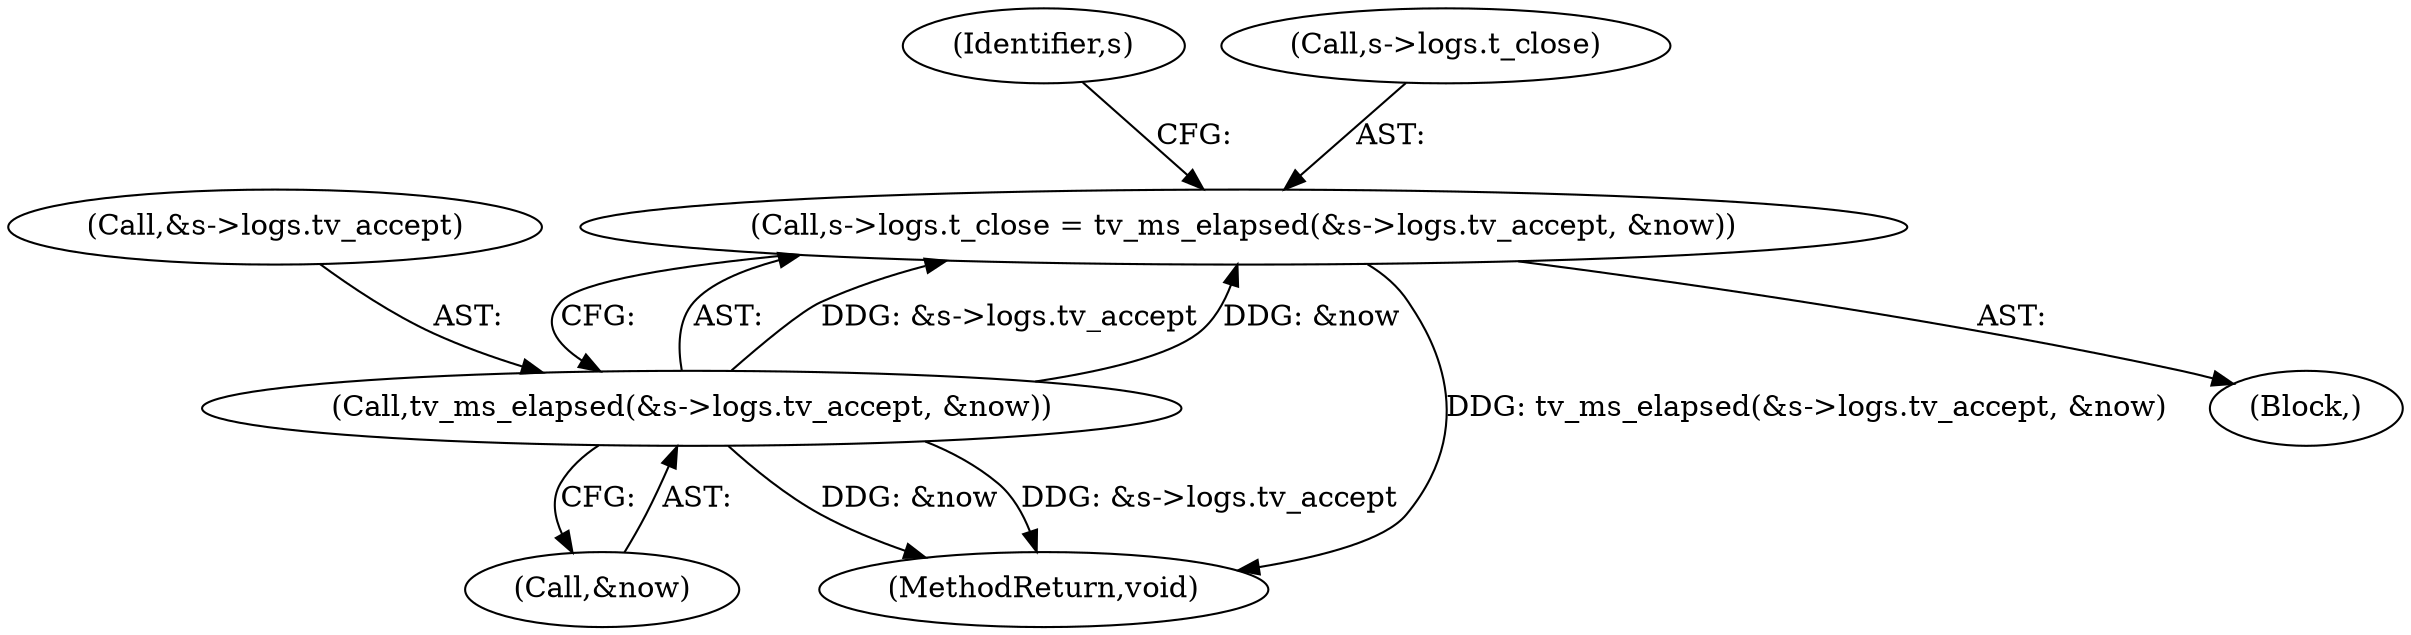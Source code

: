 digraph "0_haproxy_b4d05093bc89f71377230228007e69a1434c1a0c@API" {
"1000190" [label="(Call,s->logs.t_close = tv_ms_elapsed(&s->logs.tv_accept, &now))"];
"1000196" [label="(Call,tv_ms_elapsed(&s->logs.tv_accept, &now))"];
"1000206" [label="(Identifier,s)"];
"1000203" [label="(Call,&now)"];
"1000899" [label="(MethodReturn,void)"];
"1000190" [label="(Call,s->logs.t_close = tv_ms_elapsed(&s->logs.tv_accept, &now))"];
"1000118" [label="(Block,)"];
"1000197" [label="(Call,&s->logs.tv_accept)"];
"1000191" [label="(Call,s->logs.t_close)"];
"1000196" [label="(Call,tv_ms_elapsed(&s->logs.tv_accept, &now))"];
"1000190" -> "1000118"  [label="AST: "];
"1000190" -> "1000196"  [label="CFG: "];
"1000191" -> "1000190"  [label="AST: "];
"1000196" -> "1000190"  [label="AST: "];
"1000206" -> "1000190"  [label="CFG: "];
"1000190" -> "1000899"  [label="DDG: tv_ms_elapsed(&s->logs.tv_accept, &now)"];
"1000196" -> "1000190"  [label="DDG: &s->logs.tv_accept"];
"1000196" -> "1000190"  [label="DDG: &now"];
"1000196" -> "1000203"  [label="CFG: "];
"1000197" -> "1000196"  [label="AST: "];
"1000203" -> "1000196"  [label="AST: "];
"1000196" -> "1000899"  [label="DDG: &now"];
"1000196" -> "1000899"  [label="DDG: &s->logs.tv_accept"];
}
